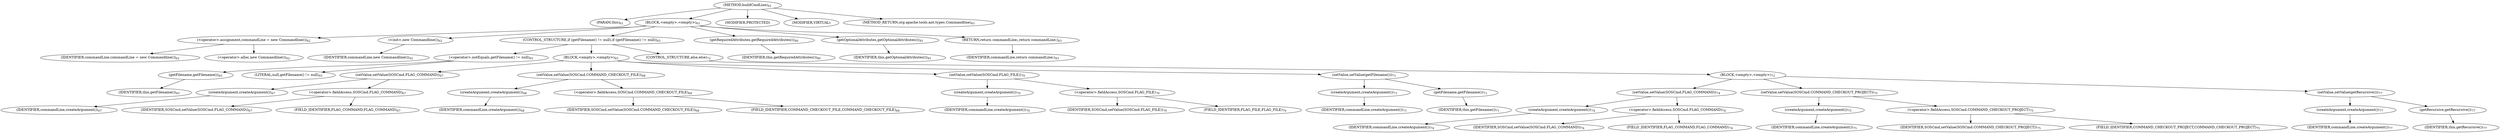 digraph "buildCmdLine" {  
"35" [label = <(METHOD,buildCmdLine)<SUB>61</SUB>> ]
"4" [label = <(PARAM,this)<SUB>61</SUB>> ]
"36" [label = <(BLOCK,&lt;empty&gt;,&lt;empty&gt;)<SUB>61</SUB>> ]
"37" [label = <(&lt;operator&gt;.assignment,commandLine = new Commandline())<SUB>62</SUB>> ]
"38" [label = <(IDENTIFIER,commandLine,commandLine = new Commandline())<SUB>62</SUB>> ]
"39" [label = <(&lt;operator&gt;.alloc,new Commandline())<SUB>62</SUB>> ]
"40" [label = <(&lt;init&gt;,new Commandline())<SUB>62</SUB>> ]
"41" [label = <(IDENTIFIER,commandLine,new Commandline())<SUB>62</SUB>> ]
"42" [label = <(CONTROL_STRUCTURE,if (getFilename() != null),if (getFilename() != null))<SUB>65</SUB>> ]
"43" [label = <(&lt;operator&gt;.notEquals,getFilename() != null)<SUB>65</SUB>> ]
"44" [label = <(getFilename,getFilename())<SUB>65</SUB>> ]
"3" [label = <(IDENTIFIER,this,getFilename())<SUB>65</SUB>> ]
"45" [label = <(LITERAL,null,getFilename() != null)<SUB>65</SUB>> ]
"46" [label = <(BLOCK,&lt;empty&gt;,&lt;empty&gt;)<SUB>65</SUB>> ]
"47" [label = <(setValue,setValue(SOSCmd.FLAG_COMMAND))<SUB>67</SUB>> ]
"48" [label = <(createArgument,createArgument())<SUB>67</SUB>> ]
"49" [label = <(IDENTIFIER,commandLine,createArgument())<SUB>67</SUB>> ]
"50" [label = <(&lt;operator&gt;.fieldAccess,SOSCmd.FLAG_COMMAND)<SUB>67</SUB>> ]
"51" [label = <(IDENTIFIER,SOSCmd,setValue(SOSCmd.FLAG_COMMAND))<SUB>67</SUB>> ]
"52" [label = <(FIELD_IDENTIFIER,FLAG_COMMAND,FLAG_COMMAND)<SUB>67</SUB>> ]
"53" [label = <(setValue,setValue(SOSCmd.COMMAND_CHECKOUT_FILE))<SUB>68</SUB>> ]
"54" [label = <(createArgument,createArgument())<SUB>68</SUB>> ]
"55" [label = <(IDENTIFIER,commandLine,createArgument())<SUB>68</SUB>> ]
"56" [label = <(&lt;operator&gt;.fieldAccess,SOSCmd.COMMAND_CHECKOUT_FILE)<SUB>68</SUB>> ]
"57" [label = <(IDENTIFIER,SOSCmd,setValue(SOSCmd.COMMAND_CHECKOUT_FILE))<SUB>68</SUB>> ]
"58" [label = <(FIELD_IDENTIFIER,COMMAND_CHECKOUT_FILE,COMMAND_CHECKOUT_FILE)<SUB>68</SUB>> ]
"59" [label = <(setValue,setValue(SOSCmd.FLAG_FILE))<SUB>70</SUB>> ]
"60" [label = <(createArgument,createArgument())<SUB>70</SUB>> ]
"61" [label = <(IDENTIFIER,commandLine,createArgument())<SUB>70</SUB>> ]
"62" [label = <(&lt;operator&gt;.fieldAccess,SOSCmd.FLAG_FILE)<SUB>70</SUB>> ]
"63" [label = <(IDENTIFIER,SOSCmd,setValue(SOSCmd.FLAG_FILE))<SUB>70</SUB>> ]
"64" [label = <(FIELD_IDENTIFIER,FLAG_FILE,FLAG_FILE)<SUB>70</SUB>> ]
"65" [label = <(setValue,setValue(getFilename()))<SUB>71</SUB>> ]
"66" [label = <(createArgument,createArgument())<SUB>71</SUB>> ]
"67" [label = <(IDENTIFIER,commandLine,createArgument())<SUB>71</SUB>> ]
"68" [label = <(getFilename,getFilename())<SUB>71</SUB>> ]
"5" [label = <(IDENTIFIER,this,getFilename())<SUB>71</SUB>> ]
"69" [label = <(CONTROL_STRUCTURE,else,else)<SUB>72</SUB>> ]
"70" [label = <(BLOCK,&lt;empty&gt;,&lt;empty&gt;)<SUB>72</SUB>> ]
"71" [label = <(setValue,setValue(SOSCmd.FLAG_COMMAND))<SUB>74</SUB>> ]
"72" [label = <(createArgument,createArgument())<SUB>74</SUB>> ]
"73" [label = <(IDENTIFIER,commandLine,createArgument())<SUB>74</SUB>> ]
"74" [label = <(&lt;operator&gt;.fieldAccess,SOSCmd.FLAG_COMMAND)<SUB>74</SUB>> ]
"75" [label = <(IDENTIFIER,SOSCmd,setValue(SOSCmd.FLAG_COMMAND))<SUB>74</SUB>> ]
"76" [label = <(FIELD_IDENTIFIER,FLAG_COMMAND,FLAG_COMMAND)<SUB>74</SUB>> ]
"77" [label = <(setValue,setValue(SOSCmd.COMMAND_CHECKOUT_PROJECT))<SUB>75</SUB>> ]
"78" [label = <(createArgument,createArgument())<SUB>75</SUB>> ]
"79" [label = <(IDENTIFIER,commandLine,createArgument())<SUB>75</SUB>> ]
"80" [label = <(&lt;operator&gt;.fieldAccess,SOSCmd.COMMAND_CHECKOUT_PROJECT)<SUB>75</SUB>> ]
"81" [label = <(IDENTIFIER,SOSCmd,setValue(SOSCmd.COMMAND_CHECKOUT_PROJECT))<SUB>75</SUB>> ]
"82" [label = <(FIELD_IDENTIFIER,COMMAND_CHECKOUT_PROJECT,COMMAND_CHECKOUT_PROJECT)<SUB>75</SUB>> ]
"83" [label = <(setValue,setValue(getRecursive()))<SUB>77</SUB>> ]
"84" [label = <(createArgument,createArgument())<SUB>77</SUB>> ]
"85" [label = <(IDENTIFIER,commandLine,createArgument())<SUB>77</SUB>> ]
"86" [label = <(getRecursive,getRecursive())<SUB>77</SUB>> ]
"6" [label = <(IDENTIFIER,this,getRecursive())<SUB>77</SUB>> ]
"87" [label = <(getRequiredAttributes,getRequiredAttributes())<SUB>80</SUB>> ]
"7" [label = <(IDENTIFIER,this,getRequiredAttributes())<SUB>80</SUB>> ]
"88" [label = <(getOptionalAttributes,getOptionalAttributes())<SUB>81</SUB>> ]
"8" [label = <(IDENTIFIER,this,getOptionalAttributes())<SUB>81</SUB>> ]
"89" [label = <(RETURN,return commandLine;,return commandLine;)<SUB>83</SUB>> ]
"90" [label = <(IDENTIFIER,commandLine,return commandLine;)<SUB>83</SUB>> ]
"91" [label = <(MODIFIER,PROTECTED)> ]
"92" [label = <(MODIFIER,VIRTUAL)> ]
"93" [label = <(METHOD_RETURN,org.apache.tools.ant.types.Commandline)<SUB>61</SUB>> ]
  "35" -> "4" 
  "35" -> "36" 
  "35" -> "91" 
  "35" -> "92" 
  "35" -> "93" 
  "36" -> "37" 
  "36" -> "40" 
  "36" -> "42" 
  "36" -> "87" 
  "36" -> "88" 
  "36" -> "89" 
  "37" -> "38" 
  "37" -> "39" 
  "40" -> "41" 
  "42" -> "43" 
  "42" -> "46" 
  "42" -> "69" 
  "43" -> "44" 
  "43" -> "45" 
  "44" -> "3" 
  "46" -> "47" 
  "46" -> "53" 
  "46" -> "59" 
  "46" -> "65" 
  "47" -> "48" 
  "47" -> "50" 
  "48" -> "49" 
  "50" -> "51" 
  "50" -> "52" 
  "53" -> "54" 
  "53" -> "56" 
  "54" -> "55" 
  "56" -> "57" 
  "56" -> "58" 
  "59" -> "60" 
  "59" -> "62" 
  "60" -> "61" 
  "62" -> "63" 
  "62" -> "64" 
  "65" -> "66" 
  "65" -> "68" 
  "66" -> "67" 
  "68" -> "5" 
  "69" -> "70" 
  "70" -> "71" 
  "70" -> "77" 
  "70" -> "83" 
  "71" -> "72" 
  "71" -> "74" 
  "72" -> "73" 
  "74" -> "75" 
  "74" -> "76" 
  "77" -> "78" 
  "77" -> "80" 
  "78" -> "79" 
  "80" -> "81" 
  "80" -> "82" 
  "83" -> "84" 
  "83" -> "86" 
  "84" -> "85" 
  "86" -> "6" 
  "87" -> "7" 
  "88" -> "8" 
  "89" -> "90" 
}
